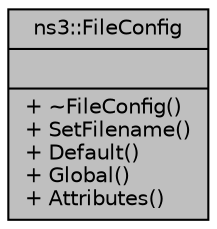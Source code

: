 digraph "ns3::FileConfig"
{
  edge [fontname="Helvetica",fontsize="10",labelfontname="Helvetica",labelfontsize="10"];
  node [fontname="Helvetica",fontsize="10",shape=record];
  Node1 [label="{ns3::FileConfig\n||+ ~FileConfig()\l+ SetFilename()\l+ Default()\l+ Global()\l+ Attributes()\l}",height=0.2,width=0.4,color="black", fillcolor="grey75", style="filled", fontcolor="black"];
}
